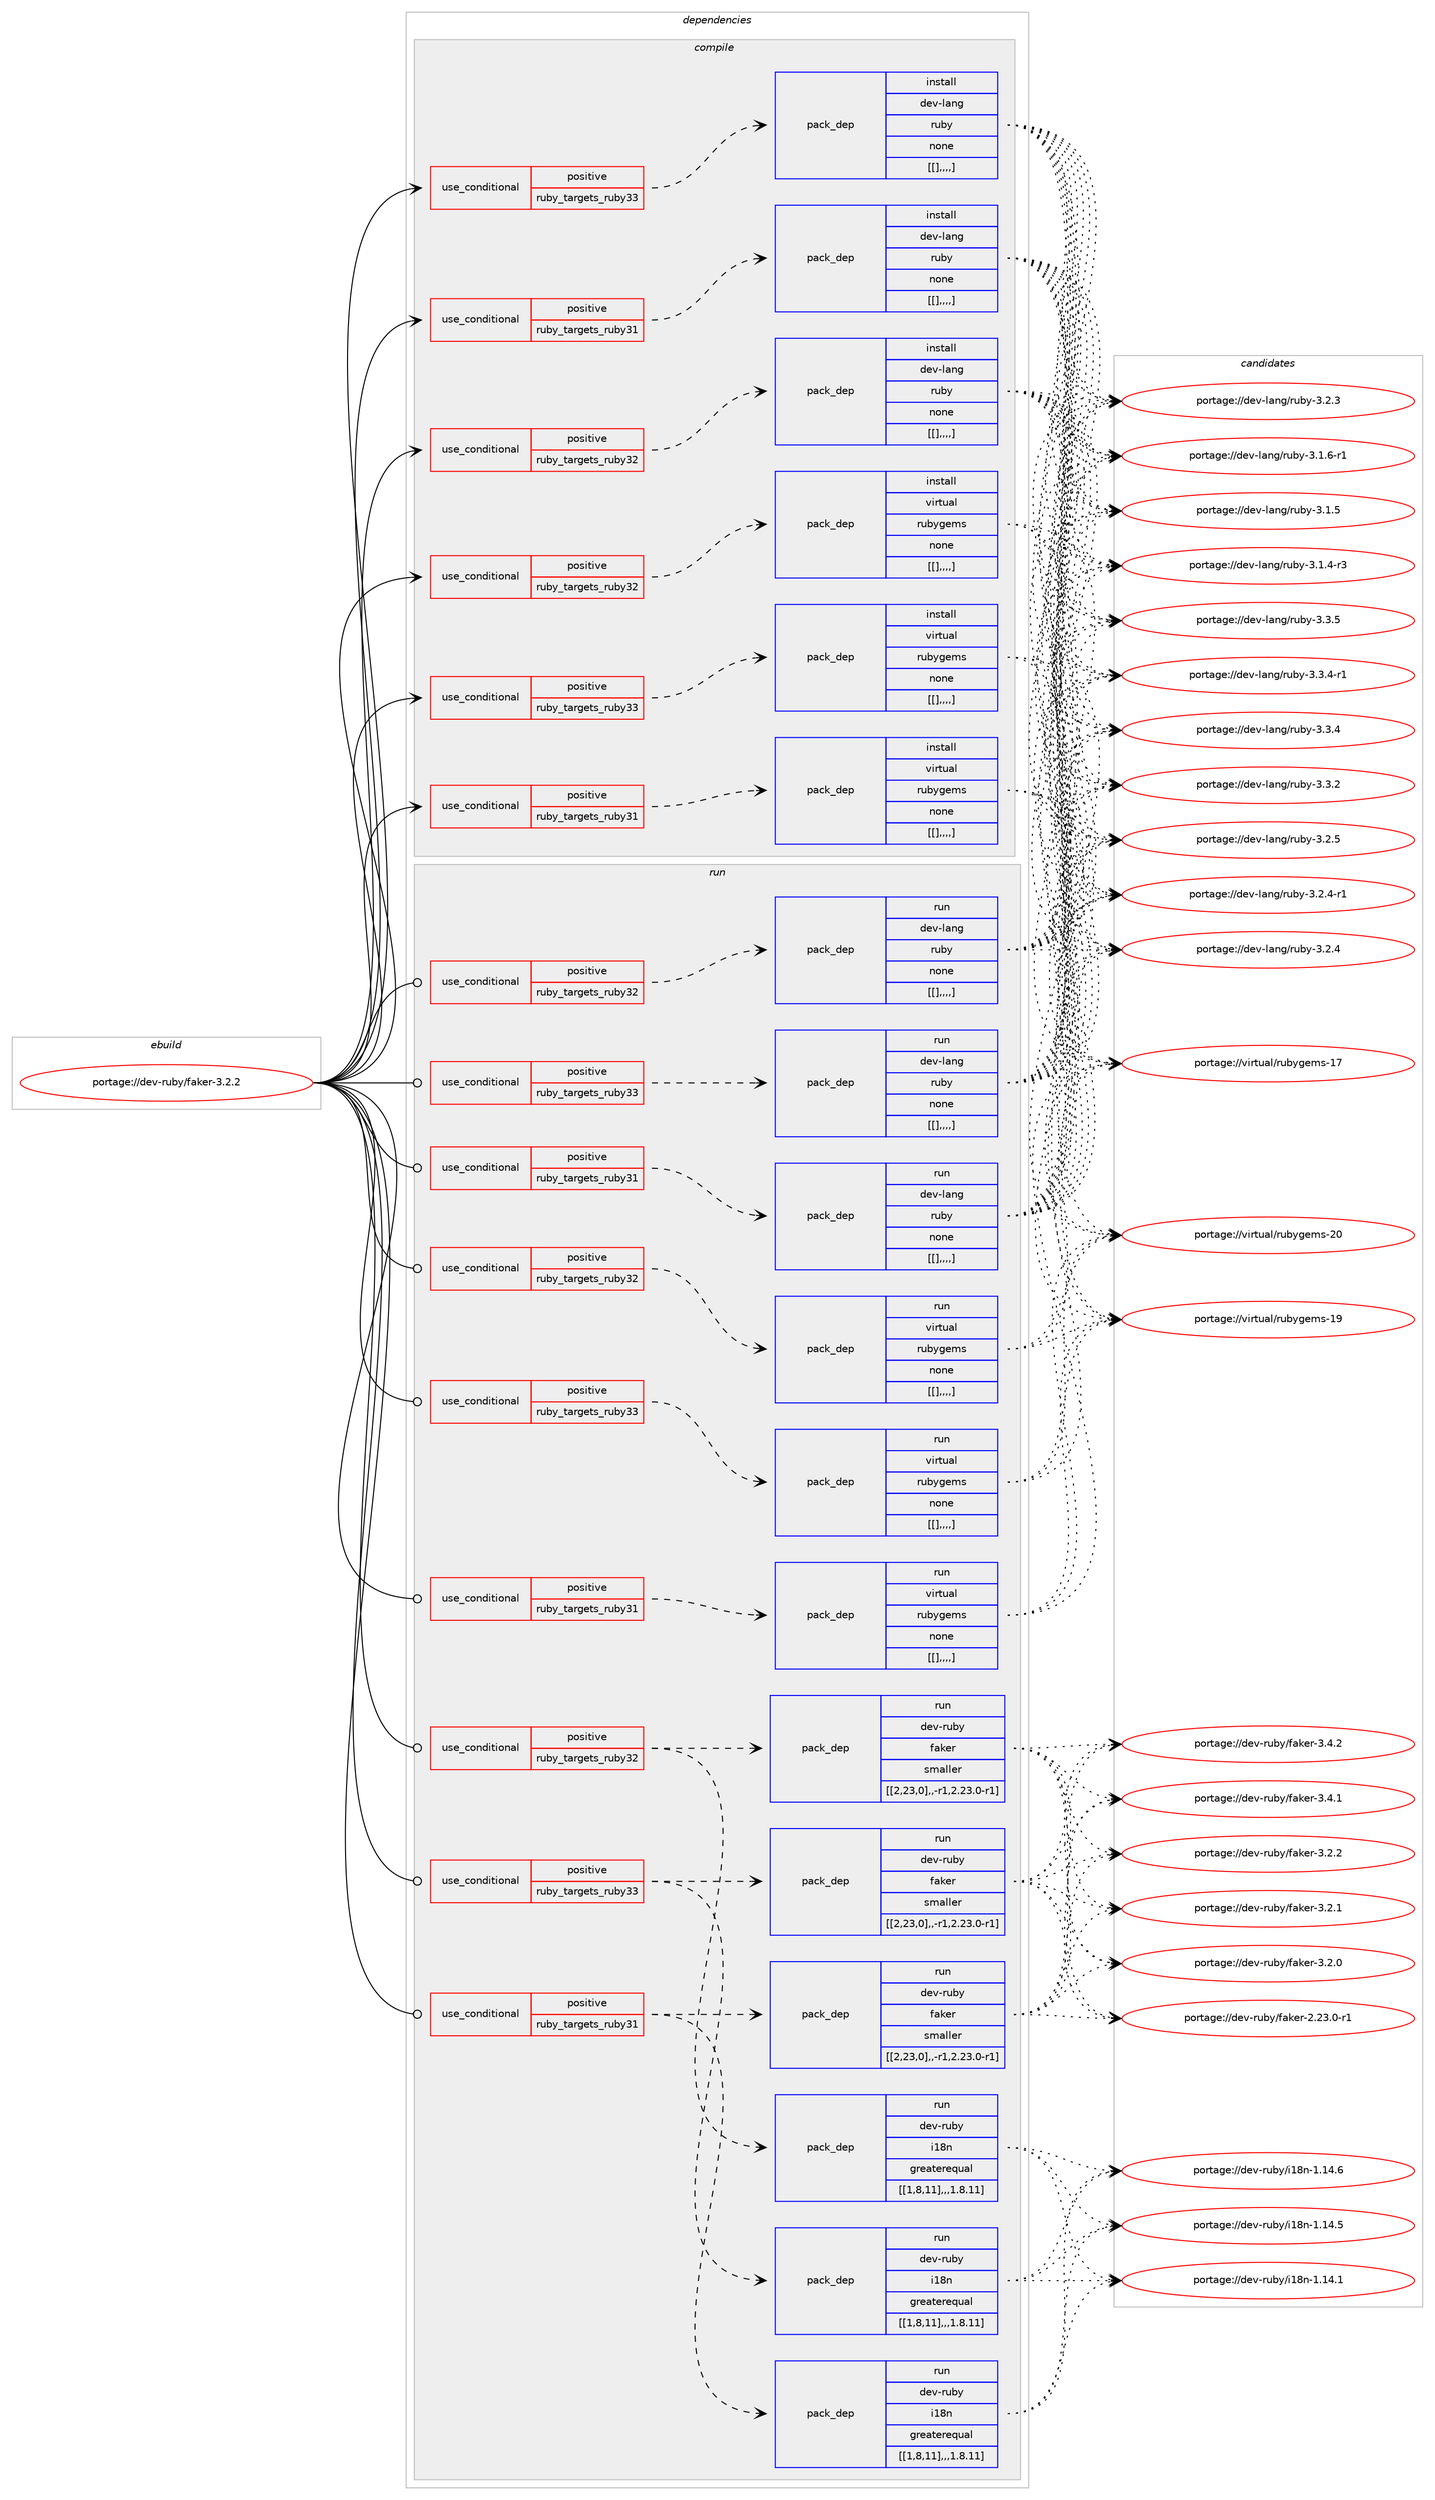 digraph prolog {

# *************
# Graph options
# *************

newrank=true;
concentrate=true;
compound=true;
graph [rankdir=LR,fontname=Helvetica,fontsize=10,ranksep=1.5];#, ranksep=2.5, nodesep=0.2];
edge  [arrowhead=vee];
node  [fontname=Helvetica,fontsize=10];

# **********
# The ebuild
# **********

subgraph cluster_leftcol {
color=gray;
label=<<i>ebuild</i>>;
id [label="portage://dev-ruby/faker-3.2.2", color=red, width=4, href="../dev-ruby/faker-3.2.2.svg"];
}

# ****************
# The dependencies
# ****************

subgraph cluster_midcol {
color=gray;
label=<<i>dependencies</i>>;
subgraph cluster_compile {
fillcolor="#eeeeee";
style=filled;
label=<<i>compile</i>>;
subgraph cond51358 {
dependency193257 [label=<<TABLE BORDER="0" CELLBORDER="1" CELLSPACING="0" CELLPADDING="4"><TR><TD ROWSPAN="3" CELLPADDING="10">use_conditional</TD></TR><TR><TD>positive</TD></TR><TR><TD>ruby_targets_ruby31</TD></TR></TABLE>>, shape=none, color=red];
subgraph pack140556 {
dependency193397 [label=<<TABLE BORDER="0" CELLBORDER="1" CELLSPACING="0" CELLPADDING="4" WIDTH="220"><TR><TD ROWSPAN="6" CELLPADDING="30">pack_dep</TD></TR><TR><TD WIDTH="110">install</TD></TR><TR><TD>dev-lang</TD></TR><TR><TD>ruby</TD></TR><TR><TD>none</TD></TR><TR><TD>[[],,,,]</TD></TR></TABLE>>, shape=none, color=blue];
}
dependency193257:e -> dependency193397:w [weight=20,style="dashed",arrowhead="vee"];
}
id:e -> dependency193257:w [weight=20,style="solid",arrowhead="vee"];
subgraph cond51424 {
dependency193403 [label=<<TABLE BORDER="0" CELLBORDER="1" CELLSPACING="0" CELLPADDING="4"><TR><TD ROWSPAN="3" CELLPADDING="10">use_conditional</TD></TR><TR><TD>positive</TD></TR><TR><TD>ruby_targets_ruby31</TD></TR></TABLE>>, shape=none, color=red];
subgraph pack140607 {
dependency193442 [label=<<TABLE BORDER="0" CELLBORDER="1" CELLSPACING="0" CELLPADDING="4" WIDTH="220"><TR><TD ROWSPAN="6" CELLPADDING="30">pack_dep</TD></TR><TR><TD WIDTH="110">install</TD></TR><TR><TD>virtual</TD></TR><TR><TD>rubygems</TD></TR><TR><TD>none</TD></TR><TR><TD>[[],,,,]</TD></TR></TABLE>>, shape=none, color=blue];
}
dependency193403:e -> dependency193442:w [weight=20,style="dashed",arrowhead="vee"];
}
id:e -> dependency193403:w [weight=20,style="solid",arrowhead="vee"];
subgraph cond51444 {
dependency193460 [label=<<TABLE BORDER="0" CELLBORDER="1" CELLSPACING="0" CELLPADDING="4"><TR><TD ROWSPAN="3" CELLPADDING="10">use_conditional</TD></TR><TR><TD>positive</TD></TR><TR><TD>ruby_targets_ruby32</TD></TR></TABLE>>, shape=none, color=red];
subgraph pack140629 {
dependency193484 [label=<<TABLE BORDER="0" CELLBORDER="1" CELLSPACING="0" CELLPADDING="4" WIDTH="220"><TR><TD ROWSPAN="6" CELLPADDING="30">pack_dep</TD></TR><TR><TD WIDTH="110">install</TD></TR><TR><TD>dev-lang</TD></TR><TR><TD>ruby</TD></TR><TR><TD>none</TD></TR><TR><TD>[[],,,,]</TD></TR></TABLE>>, shape=none, color=blue];
}
dependency193460:e -> dependency193484:w [weight=20,style="dashed",arrowhead="vee"];
}
id:e -> dependency193460:w [weight=20,style="solid",arrowhead="vee"];
subgraph cond51484 {
dependency193613 [label=<<TABLE BORDER="0" CELLBORDER="1" CELLSPACING="0" CELLPADDING="4"><TR><TD ROWSPAN="3" CELLPADDING="10">use_conditional</TD></TR><TR><TD>positive</TD></TR><TR><TD>ruby_targets_ruby32</TD></TR></TABLE>>, shape=none, color=red];
subgraph pack140710 {
dependency193636 [label=<<TABLE BORDER="0" CELLBORDER="1" CELLSPACING="0" CELLPADDING="4" WIDTH="220"><TR><TD ROWSPAN="6" CELLPADDING="30">pack_dep</TD></TR><TR><TD WIDTH="110">install</TD></TR><TR><TD>virtual</TD></TR><TR><TD>rubygems</TD></TR><TR><TD>none</TD></TR><TR><TD>[[],,,,]</TD></TR></TABLE>>, shape=none, color=blue];
}
dependency193613:e -> dependency193636:w [weight=20,style="dashed",arrowhead="vee"];
}
id:e -> dependency193613:w [weight=20,style="solid",arrowhead="vee"];
subgraph cond51536 {
dependency193676 [label=<<TABLE BORDER="0" CELLBORDER="1" CELLSPACING="0" CELLPADDING="4"><TR><TD ROWSPAN="3" CELLPADDING="10">use_conditional</TD></TR><TR><TD>positive</TD></TR><TR><TD>ruby_targets_ruby33</TD></TR></TABLE>>, shape=none, color=red];
subgraph pack140755 {
dependency194002 [label=<<TABLE BORDER="0" CELLBORDER="1" CELLSPACING="0" CELLPADDING="4" WIDTH="220"><TR><TD ROWSPAN="6" CELLPADDING="30">pack_dep</TD></TR><TR><TD WIDTH="110">install</TD></TR><TR><TD>dev-lang</TD></TR><TR><TD>ruby</TD></TR><TR><TD>none</TD></TR><TR><TD>[[],,,,]</TD></TR></TABLE>>, shape=none, color=blue];
}
dependency193676:e -> dependency194002:w [weight=20,style="dashed",arrowhead="vee"];
}
id:e -> dependency193676:w [weight=20,style="solid",arrowhead="vee"];
subgraph cond51670 {
dependency194007 [label=<<TABLE BORDER="0" CELLBORDER="1" CELLSPACING="0" CELLPADDING="4"><TR><TD ROWSPAN="3" CELLPADDING="10">use_conditional</TD></TR><TR><TD>positive</TD></TR><TR><TD>ruby_targets_ruby33</TD></TR></TABLE>>, shape=none, color=red];
subgraph pack140919 {
dependency194009 [label=<<TABLE BORDER="0" CELLBORDER="1" CELLSPACING="0" CELLPADDING="4" WIDTH="220"><TR><TD ROWSPAN="6" CELLPADDING="30">pack_dep</TD></TR><TR><TD WIDTH="110">install</TD></TR><TR><TD>virtual</TD></TR><TR><TD>rubygems</TD></TR><TR><TD>none</TD></TR><TR><TD>[[],,,,]</TD></TR></TABLE>>, shape=none, color=blue];
}
dependency194007:e -> dependency194009:w [weight=20,style="dashed",arrowhead="vee"];
}
id:e -> dependency194007:w [weight=20,style="solid",arrowhead="vee"];
}
subgraph cluster_compileandrun {
fillcolor="#eeeeee";
style=filled;
label=<<i>compile and run</i>>;
}
subgraph cluster_run {
fillcolor="#eeeeee";
style=filled;
label=<<i>run</i>>;
subgraph cond51673 {
dependency194013 [label=<<TABLE BORDER="0" CELLBORDER="1" CELLSPACING="0" CELLPADDING="4"><TR><TD ROWSPAN="3" CELLPADDING="10">use_conditional</TD></TR><TR><TD>positive</TD></TR><TR><TD>ruby_targets_ruby31</TD></TR></TABLE>>, shape=none, color=red];
subgraph pack140922 {
dependency194015 [label=<<TABLE BORDER="0" CELLBORDER="1" CELLSPACING="0" CELLPADDING="4" WIDTH="220"><TR><TD ROWSPAN="6" CELLPADDING="30">pack_dep</TD></TR><TR><TD WIDTH="110">run</TD></TR><TR><TD>dev-lang</TD></TR><TR><TD>ruby</TD></TR><TR><TD>none</TD></TR><TR><TD>[[],,,,]</TD></TR></TABLE>>, shape=none, color=blue];
}
dependency194013:e -> dependency194015:w [weight=20,style="dashed",arrowhead="vee"];
}
id:e -> dependency194013:w [weight=20,style="solid",arrowhead="odot"];
subgraph cond51675 {
dependency194017 [label=<<TABLE BORDER="0" CELLBORDER="1" CELLSPACING="0" CELLPADDING="4"><TR><TD ROWSPAN="3" CELLPADDING="10">use_conditional</TD></TR><TR><TD>positive</TD></TR><TR><TD>ruby_targets_ruby31</TD></TR></TABLE>>, shape=none, color=red];
subgraph pack140924 {
dependency194018 [label=<<TABLE BORDER="0" CELLBORDER="1" CELLSPACING="0" CELLPADDING="4" WIDTH="220"><TR><TD ROWSPAN="6" CELLPADDING="30">pack_dep</TD></TR><TR><TD WIDTH="110">run</TD></TR><TR><TD>dev-ruby</TD></TR><TR><TD>i18n</TD></TR><TR><TD>greaterequal</TD></TR><TR><TD>[[1,8,11],,,1.8.11]</TD></TR></TABLE>>, shape=none, color=blue];
}
dependency194017:e -> dependency194018:w [weight=20,style="dashed",arrowhead="vee"];
subgraph pack140925 {
dependency194019 [label=<<TABLE BORDER="0" CELLBORDER="1" CELLSPACING="0" CELLPADDING="4" WIDTH="220"><TR><TD ROWSPAN="6" CELLPADDING="30">pack_dep</TD></TR><TR><TD WIDTH="110">run</TD></TR><TR><TD>dev-ruby</TD></TR><TR><TD>faker</TD></TR><TR><TD>smaller</TD></TR><TR><TD>[[2,23,0],,-r1,2.23.0-r1]</TD></TR></TABLE>>, shape=none, color=blue];
}
dependency194017:e -> dependency194019:w [weight=20,style="dashed",arrowhead="vee"];
}
id:e -> dependency194017:w [weight=20,style="solid",arrowhead="odot"];
subgraph cond51676 {
dependency194020 [label=<<TABLE BORDER="0" CELLBORDER="1" CELLSPACING="0" CELLPADDING="4"><TR><TD ROWSPAN="3" CELLPADDING="10">use_conditional</TD></TR><TR><TD>positive</TD></TR><TR><TD>ruby_targets_ruby31</TD></TR></TABLE>>, shape=none, color=red];
subgraph pack140926 {
dependency194021 [label=<<TABLE BORDER="0" CELLBORDER="1" CELLSPACING="0" CELLPADDING="4" WIDTH="220"><TR><TD ROWSPAN="6" CELLPADDING="30">pack_dep</TD></TR><TR><TD WIDTH="110">run</TD></TR><TR><TD>virtual</TD></TR><TR><TD>rubygems</TD></TR><TR><TD>none</TD></TR><TR><TD>[[],,,,]</TD></TR></TABLE>>, shape=none, color=blue];
}
dependency194020:e -> dependency194021:w [weight=20,style="dashed",arrowhead="vee"];
}
id:e -> dependency194020:w [weight=20,style="solid",arrowhead="odot"];
subgraph cond51684 {
dependency194042 [label=<<TABLE BORDER="0" CELLBORDER="1" CELLSPACING="0" CELLPADDING="4"><TR><TD ROWSPAN="3" CELLPADDING="10">use_conditional</TD></TR><TR><TD>positive</TD></TR><TR><TD>ruby_targets_ruby32</TD></TR></TABLE>>, shape=none, color=red];
subgraph pack140944 {
dependency194055 [label=<<TABLE BORDER="0" CELLBORDER="1" CELLSPACING="0" CELLPADDING="4" WIDTH="220"><TR><TD ROWSPAN="6" CELLPADDING="30">pack_dep</TD></TR><TR><TD WIDTH="110">run</TD></TR><TR><TD>dev-lang</TD></TR><TR><TD>ruby</TD></TR><TR><TD>none</TD></TR><TR><TD>[[],,,,]</TD></TR></TABLE>>, shape=none, color=blue];
}
dependency194042:e -> dependency194055:w [weight=20,style="dashed",arrowhead="vee"];
}
id:e -> dependency194042:w [weight=20,style="solid",arrowhead="odot"];
subgraph cond51698 {
dependency194064 [label=<<TABLE BORDER="0" CELLBORDER="1" CELLSPACING="0" CELLPADDING="4"><TR><TD ROWSPAN="3" CELLPADDING="10">use_conditional</TD></TR><TR><TD>positive</TD></TR><TR><TD>ruby_targets_ruby32</TD></TR></TABLE>>, shape=none, color=red];
subgraph pack140952 {
dependency194072 [label=<<TABLE BORDER="0" CELLBORDER="1" CELLSPACING="0" CELLPADDING="4" WIDTH="220"><TR><TD ROWSPAN="6" CELLPADDING="30">pack_dep</TD></TR><TR><TD WIDTH="110">run</TD></TR><TR><TD>dev-ruby</TD></TR><TR><TD>i18n</TD></TR><TR><TD>greaterequal</TD></TR><TR><TD>[[1,8,11],,,1.8.11]</TD></TR></TABLE>>, shape=none, color=blue];
}
dependency194064:e -> dependency194072:w [weight=20,style="dashed",arrowhead="vee"];
subgraph pack140957 {
dependency194077 [label=<<TABLE BORDER="0" CELLBORDER="1" CELLSPACING="0" CELLPADDING="4" WIDTH="220"><TR><TD ROWSPAN="6" CELLPADDING="30">pack_dep</TD></TR><TR><TD WIDTH="110">run</TD></TR><TR><TD>dev-ruby</TD></TR><TR><TD>faker</TD></TR><TR><TD>smaller</TD></TR><TR><TD>[[2,23,0],,-r1,2.23.0-r1]</TD></TR></TABLE>>, shape=none, color=blue];
}
dependency194064:e -> dependency194077:w [weight=20,style="dashed",arrowhead="vee"];
}
id:e -> dependency194064:w [weight=20,style="solid",arrowhead="odot"];
subgraph cond51705 {
dependency194084 [label=<<TABLE BORDER="0" CELLBORDER="1" CELLSPACING="0" CELLPADDING="4"><TR><TD ROWSPAN="3" CELLPADDING="10">use_conditional</TD></TR><TR><TD>positive</TD></TR><TR><TD>ruby_targets_ruby32</TD></TR></TABLE>>, shape=none, color=red];
subgraph pack140962 {
dependency194090 [label=<<TABLE BORDER="0" CELLBORDER="1" CELLSPACING="0" CELLPADDING="4" WIDTH="220"><TR><TD ROWSPAN="6" CELLPADDING="30">pack_dep</TD></TR><TR><TD WIDTH="110">run</TD></TR><TR><TD>virtual</TD></TR><TR><TD>rubygems</TD></TR><TR><TD>none</TD></TR><TR><TD>[[],,,,]</TD></TR></TABLE>>, shape=none, color=blue];
}
dependency194084:e -> dependency194090:w [weight=20,style="dashed",arrowhead="vee"];
}
id:e -> dependency194084:w [weight=20,style="solid",arrowhead="odot"];
subgraph cond51711 {
dependency194095 [label=<<TABLE BORDER="0" CELLBORDER="1" CELLSPACING="0" CELLPADDING="4"><TR><TD ROWSPAN="3" CELLPADDING="10">use_conditional</TD></TR><TR><TD>positive</TD></TR><TR><TD>ruby_targets_ruby33</TD></TR></TABLE>>, shape=none, color=red];
subgraph pack140967 {
dependency194099 [label=<<TABLE BORDER="0" CELLBORDER="1" CELLSPACING="0" CELLPADDING="4" WIDTH="220"><TR><TD ROWSPAN="6" CELLPADDING="30">pack_dep</TD></TR><TR><TD WIDTH="110">run</TD></TR><TR><TD>dev-lang</TD></TR><TR><TD>ruby</TD></TR><TR><TD>none</TD></TR><TR><TD>[[],,,,]</TD></TR></TABLE>>, shape=none, color=blue];
}
dependency194095:e -> dependency194099:w [weight=20,style="dashed",arrowhead="vee"];
}
id:e -> dependency194095:w [weight=20,style="solid",arrowhead="odot"];
subgraph cond51715 {
dependency194107 [label=<<TABLE BORDER="0" CELLBORDER="1" CELLSPACING="0" CELLPADDING="4"><TR><TD ROWSPAN="3" CELLPADDING="10">use_conditional</TD></TR><TR><TD>positive</TD></TR><TR><TD>ruby_targets_ruby33</TD></TR></TABLE>>, shape=none, color=red];
subgraph pack140975 {
dependency194111 [label=<<TABLE BORDER="0" CELLBORDER="1" CELLSPACING="0" CELLPADDING="4" WIDTH="220"><TR><TD ROWSPAN="6" CELLPADDING="30">pack_dep</TD></TR><TR><TD WIDTH="110">run</TD></TR><TR><TD>dev-ruby</TD></TR><TR><TD>i18n</TD></TR><TR><TD>greaterequal</TD></TR><TR><TD>[[1,8,11],,,1.8.11]</TD></TR></TABLE>>, shape=none, color=blue];
}
dependency194107:e -> dependency194111:w [weight=20,style="dashed",arrowhead="vee"];
subgraph pack141087 {
dependency194312 [label=<<TABLE BORDER="0" CELLBORDER="1" CELLSPACING="0" CELLPADDING="4" WIDTH="220"><TR><TD ROWSPAN="6" CELLPADDING="30">pack_dep</TD></TR><TR><TD WIDTH="110">run</TD></TR><TR><TD>dev-ruby</TD></TR><TR><TD>faker</TD></TR><TR><TD>smaller</TD></TR><TR><TD>[[2,23,0],,-r1,2.23.0-r1]</TD></TR></TABLE>>, shape=none, color=blue];
}
dependency194107:e -> dependency194312:w [weight=20,style="dashed",arrowhead="vee"];
}
id:e -> dependency194107:w [weight=20,style="solid",arrowhead="odot"];
subgraph cond51799 {
dependency194318 [label=<<TABLE BORDER="0" CELLBORDER="1" CELLSPACING="0" CELLPADDING="4"><TR><TD ROWSPAN="3" CELLPADDING="10">use_conditional</TD></TR><TR><TD>positive</TD></TR><TR><TD>ruby_targets_ruby33</TD></TR></TABLE>>, shape=none, color=red];
subgraph pack141091 {
dependency194321 [label=<<TABLE BORDER="0" CELLBORDER="1" CELLSPACING="0" CELLPADDING="4" WIDTH="220"><TR><TD ROWSPAN="6" CELLPADDING="30">pack_dep</TD></TR><TR><TD WIDTH="110">run</TD></TR><TR><TD>virtual</TD></TR><TR><TD>rubygems</TD></TR><TR><TD>none</TD></TR><TR><TD>[[],,,,]</TD></TR></TABLE>>, shape=none, color=blue];
}
dependency194318:e -> dependency194321:w [weight=20,style="dashed",arrowhead="vee"];
}
id:e -> dependency194318:w [weight=20,style="solid",arrowhead="odot"];
}
}

# **************
# The candidates
# **************

subgraph cluster_choices {
rank=same;
color=gray;
label=<<i>candidates</i>>;

subgraph choice140602 {
color=black;
nodesep=1;
choice10010111845108971101034711411798121455146514653 [label="portage://dev-lang/ruby-3.3.5", color=red, width=4,href="../dev-lang/ruby-3.3.5.svg"];
choice100101118451089711010347114117981214551465146524511449 [label="portage://dev-lang/ruby-3.3.4-r1", color=red, width=4,href="../dev-lang/ruby-3.3.4-r1.svg"];
choice10010111845108971101034711411798121455146514652 [label="portage://dev-lang/ruby-3.3.4", color=red, width=4,href="../dev-lang/ruby-3.3.4.svg"];
choice10010111845108971101034711411798121455146514650 [label="portage://dev-lang/ruby-3.3.2", color=red, width=4,href="../dev-lang/ruby-3.3.2.svg"];
choice10010111845108971101034711411798121455146504653 [label="portage://dev-lang/ruby-3.2.5", color=red, width=4,href="../dev-lang/ruby-3.2.5.svg"];
choice100101118451089711010347114117981214551465046524511449 [label="portage://dev-lang/ruby-3.2.4-r1", color=red, width=4,href="../dev-lang/ruby-3.2.4-r1.svg"];
choice10010111845108971101034711411798121455146504652 [label="portage://dev-lang/ruby-3.2.4", color=red, width=4,href="../dev-lang/ruby-3.2.4.svg"];
choice10010111845108971101034711411798121455146504651 [label="portage://dev-lang/ruby-3.2.3", color=red, width=4,href="../dev-lang/ruby-3.2.3.svg"];
choice100101118451089711010347114117981214551464946544511449 [label="portage://dev-lang/ruby-3.1.6-r1", color=red, width=4,href="../dev-lang/ruby-3.1.6-r1.svg"];
choice10010111845108971101034711411798121455146494653 [label="portage://dev-lang/ruby-3.1.5", color=red, width=4,href="../dev-lang/ruby-3.1.5.svg"];
choice100101118451089711010347114117981214551464946524511451 [label="portage://dev-lang/ruby-3.1.4-r3", color=red, width=4,href="../dev-lang/ruby-3.1.4-r3.svg"];
dependency193397:e -> choice10010111845108971101034711411798121455146514653:w [style=dotted,weight="100"];
dependency193397:e -> choice100101118451089711010347114117981214551465146524511449:w [style=dotted,weight="100"];
dependency193397:e -> choice10010111845108971101034711411798121455146514652:w [style=dotted,weight="100"];
dependency193397:e -> choice10010111845108971101034711411798121455146514650:w [style=dotted,weight="100"];
dependency193397:e -> choice10010111845108971101034711411798121455146504653:w [style=dotted,weight="100"];
dependency193397:e -> choice100101118451089711010347114117981214551465046524511449:w [style=dotted,weight="100"];
dependency193397:e -> choice10010111845108971101034711411798121455146504652:w [style=dotted,weight="100"];
dependency193397:e -> choice10010111845108971101034711411798121455146504651:w [style=dotted,weight="100"];
dependency193397:e -> choice100101118451089711010347114117981214551464946544511449:w [style=dotted,weight="100"];
dependency193397:e -> choice10010111845108971101034711411798121455146494653:w [style=dotted,weight="100"];
dependency193397:e -> choice100101118451089711010347114117981214551464946524511451:w [style=dotted,weight="100"];
}
subgraph choice140751 {
color=black;
nodesep=1;
choice118105114116117971084711411798121103101109115455048 [label="portage://virtual/rubygems-20", color=red, width=4,href="../virtual/rubygems-20.svg"];
choice118105114116117971084711411798121103101109115454957 [label="portage://virtual/rubygems-19", color=red, width=4,href="../virtual/rubygems-19.svg"];
choice118105114116117971084711411798121103101109115454955 [label="portage://virtual/rubygems-17", color=red, width=4,href="../virtual/rubygems-17.svg"];
dependency193442:e -> choice118105114116117971084711411798121103101109115455048:w [style=dotted,weight="100"];
dependency193442:e -> choice118105114116117971084711411798121103101109115454957:w [style=dotted,weight="100"];
dependency193442:e -> choice118105114116117971084711411798121103101109115454955:w [style=dotted,weight="100"];
}
subgraph choice140758 {
color=black;
nodesep=1;
choice10010111845108971101034711411798121455146514653 [label="portage://dev-lang/ruby-3.3.5", color=red, width=4,href="../dev-lang/ruby-3.3.5.svg"];
choice100101118451089711010347114117981214551465146524511449 [label="portage://dev-lang/ruby-3.3.4-r1", color=red, width=4,href="../dev-lang/ruby-3.3.4-r1.svg"];
choice10010111845108971101034711411798121455146514652 [label="portage://dev-lang/ruby-3.3.4", color=red, width=4,href="../dev-lang/ruby-3.3.4.svg"];
choice10010111845108971101034711411798121455146514650 [label="portage://dev-lang/ruby-3.3.2", color=red, width=4,href="../dev-lang/ruby-3.3.2.svg"];
choice10010111845108971101034711411798121455146504653 [label="portage://dev-lang/ruby-3.2.5", color=red, width=4,href="../dev-lang/ruby-3.2.5.svg"];
choice100101118451089711010347114117981214551465046524511449 [label="portage://dev-lang/ruby-3.2.4-r1", color=red, width=4,href="../dev-lang/ruby-3.2.4-r1.svg"];
choice10010111845108971101034711411798121455146504652 [label="portage://dev-lang/ruby-3.2.4", color=red, width=4,href="../dev-lang/ruby-3.2.4.svg"];
choice10010111845108971101034711411798121455146504651 [label="portage://dev-lang/ruby-3.2.3", color=red, width=4,href="../dev-lang/ruby-3.2.3.svg"];
choice100101118451089711010347114117981214551464946544511449 [label="portage://dev-lang/ruby-3.1.6-r1", color=red, width=4,href="../dev-lang/ruby-3.1.6-r1.svg"];
choice10010111845108971101034711411798121455146494653 [label="portage://dev-lang/ruby-3.1.5", color=red, width=4,href="../dev-lang/ruby-3.1.5.svg"];
choice100101118451089711010347114117981214551464946524511451 [label="portage://dev-lang/ruby-3.1.4-r3", color=red, width=4,href="../dev-lang/ruby-3.1.4-r3.svg"];
dependency193484:e -> choice10010111845108971101034711411798121455146514653:w [style=dotted,weight="100"];
dependency193484:e -> choice100101118451089711010347114117981214551465146524511449:w [style=dotted,weight="100"];
dependency193484:e -> choice10010111845108971101034711411798121455146514652:w [style=dotted,weight="100"];
dependency193484:e -> choice10010111845108971101034711411798121455146514650:w [style=dotted,weight="100"];
dependency193484:e -> choice10010111845108971101034711411798121455146504653:w [style=dotted,weight="100"];
dependency193484:e -> choice100101118451089711010347114117981214551465046524511449:w [style=dotted,weight="100"];
dependency193484:e -> choice10010111845108971101034711411798121455146504652:w [style=dotted,weight="100"];
dependency193484:e -> choice10010111845108971101034711411798121455146504651:w [style=dotted,weight="100"];
dependency193484:e -> choice100101118451089711010347114117981214551464946544511449:w [style=dotted,weight="100"];
dependency193484:e -> choice10010111845108971101034711411798121455146494653:w [style=dotted,weight="100"];
dependency193484:e -> choice100101118451089711010347114117981214551464946524511451:w [style=dotted,weight="100"];
}
subgraph choice140867 {
color=black;
nodesep=1;
choice118105114116117971084711411798121103101109115455048 [label="portage://virtual/rubygems-20", color=red, width=4,href="../virtual/rubygems-20.svg"];
choice118105114116117971084711411798121103101109115454957 [label="portage://virtual/rubygems-19", color=red, width=4,href="../virtual/rubygems-19.svg"];
choice118105114116117971084711411798121103101109115454955 [label="portage://virtual/rubygems-17", color=red, width=4,href="../virtual/rubygems-17.svg"];
dependency193636:e -> choice118105114116117971084711411798121103101109115455048:w [style=dotted,weight="100"];
dependency193636:e -> choice118105114116117971084711411798121103101109115454957:w [style=dotted,weight="100"];
dependency193636:e -> choice118105114116117971084711411798121103101109115454955:w [style=dotted,weight="100"];
}
subgraph choice140870 {
color=black;
nodesep=1;
choice10010111845108971101034711411798121455146514653 [label="portage://dev-lang/ruby-3.3.5", color=red, width=4,href="../dev-lang/ruby-3.3.5.svg"];
choice100101118451089711010347114117981214551465146524511449 [label="portage://dev-lang/ruby-3.3.4-r1", color=red, width=4,href="../dev-lang/ruby-3.3.4-r1.svg"];
choice10010111845108971101034711411798121455146514652 [label="portage://dev-lang/ruby-3.3.4", color=red, width=4,href="../dev-lang/ruby-3.3.4.svg"];
choice10010111845108971101034711411798121455146514650 [label="portage://dev-lang/ruby-3.3.2", color=red, width=4,href="../dev-lang/ruby-3.3.2.svg"];
choice10010111845108971101034711411798121455146504653 [label="portage://dev-lang/ruby-3.2.5", color=red, width=4,href="../dev-lang/ruby-3.2.5.svg"];
choice100101118451089711010347114117981214551465046524511449 [label="portage://dev-lang/ruby-3.2.4-r1", color=red, width=4,href="../dev-lang/ruby-3.2.4-r1.svg"];
choice10010111845108971101034711411798121455146504652 [label="portage://dev-lang/ruby-3.2.4", color=red, width=4,href="../dev-lang/ruby-3.2.4.svg"];
choice10010111845108971101034711411798121455146504651 [label="portage://dev-lang/ruby-3.2.3", color=red, width=4,href="../dev-lang/ruby-3.2.3.svg"];
choice100101118451089711010347114117981214551464946544511449 [label="portage://dev-lang/ruby-3.1.6-r1", color=red, width=4,href="../dev-lang/ruby-3.1.6-r1.svg"];
choice10010111845108971101034711411798121455146494653 [label="portage://dev-lang/ruby-3.1.5", color=red, width=4,href="../dev-lang/ruby-3.1.5.svg"];
choice100101118451089711010347114117981214551464946524511451 [label="portage://dev-lang/ruby-3.1.4-r3", color=red, width=4,href="../dev-lang/ruby-3.1.4-r3.svg"];
dependency194002:e -> choice10010111845108971101034711411798121455146514653:w [style=dotted,weight="100"];
dependency194002:e -> choice100101118451089711010347114117981214551465146524511449:w [style=dotted,weight="100"];
dependency194002:e -> choice10010111845108971101034711411798121455146514652:w [style=dotted,weight="100"];
dependency194002:e -> choice10010111845108971101034711411798121455146514650:w [style=dotted,weight="100"];
dependency194002:e -> choice10010111845108971101034711411798121455146504653:w [style=dotted,weight="100"];
dependency194002:e -> choice100101118451089711010347114117981214551465046524511449:w [style=dotted,weight="100"];
dependency194002:e -> choice10010111845108971101034711411798121455146504652:w [style=dotted,weight="100"];
dependency194002:e -> choice10010111845108971101034711411798121455146504651:w [style=dotted,weight="100"];
dependency194002:e -> choice100101118451089711010347114117981214551464946544511449:w [style=dotted,weight="100"];
dependency194002:e -> choice10010111845108971101034711411798121455146494653:w [style=dotted,weight="100"];
dependency194002:e -> choice100101118451089711010347114117981214551464946524511451:w [style=dotted,weight="100"];
}
subgraph choice140881 {
color=black;
nodesep=1;
choice118105114116117971084711411798121103101109115455048 [label="portage://virtual/rubygems-20", color=red, width=4,href="../virtual/rubygems-20.svg"];
choice118105114116117971084711411798121103101109115454957 [label="portage://virtual/rubygems-19", color=red, width=4,href="../virtual/rubygems-19.svg"];
choice118105114116117971084711411798121103101109115454955 [label="portage://virtual/rubygems-17", color=red, width=4,href="../virtual/rubygems-17.svg"];
dependency194009:e -> choice118105114116117971084711411798121103101109115455048:w [style=dotted,weight="100"];
dependency194009:e -> choice118105114116117971084711411798121103101109115454957:w [style=dotted,weight="100"];
dependency194009:e -> choice118105114116117971084711411798121103101109115454955:w [style=dotted,weight="100"];
}
subgraph choice140884 {
color=black;
nodesep=1;
choice10010111845108971101034711411798121455146514653 [label="portage://dev-lang/ruby-3.3.5", color=red, width=4,href="../dev-lang/ruby-3.3.5.svg"];
choice100101118451089711010347114117981214551465146524511449 [label="portage://dev-lang/ruby-3.3.4-r1", color=red, width=4,href="../dev-lang/ruby-3.3.4-r1.svg"];
choice10010111845108971101034711411798121455146514652 [label="portage://dev-lang/ruby-3.3.4", color=red, width=4,href="../dev-lang/ruby-3.3.4.svg"];
choice10010111845108971101034711411798121455146514650 [label="portage://dev-lang/ruby-3.3.2", color=red, width=4,href="../dev-lang/ruby-3.3.2.svg"];
choice10010111845108971101034711411798121455146504653 [label="portage://dev-lang/ruby-3.2.5", color=red, width=4,href="../dev-lang/ruby-3.2.5.svg"];
choice100101118451089711010347114117981214551465046524511449 [label="portage://dev-lang/ruby-3.2.4-r1", color=red, width=4,href="../dev-lang/ruby-3.2.4-r1.svg"];
choice10010111845108971101034711411798121455146504652 [label="portage://dev-lang/ruby-3.2.4", color=red, width=4,href="../dev-lang/ruby-3.2.4.svg"];
choice10010111845108971101034711411798121455146504651 [label="portage://dev-lang/ruby-3.2.3", color=red, width=4,href="../dev-lang/ruby-3.2.3.svg"];
choice100101118451089711010347114117981214551464946544511449 [label="portage://dev-lang/ruby-3.1.6-r1", color=red, width=4,href="../dev-lang/ruby-3.1.6-r1.svg"];
choice10010111845108971101034711411798121455146494653 [label="portage://dev-lang/ruby-3.1.5", color=red, width=4,href="../dev-lang/ruby-3.1.5.svg"];
choice100101118451089711010347114117981214551464946524511451 [label="portage://dev-lang/ruby-3.1.4-r3", color=red, width=4,href="../dev-lang/ruby-3.1.4-r3.svg"];
dependency194015:e -> choice10010111845108971101034711411798121455146514653:w [style=dotted,weight="100"];
dependency194015:e -> choice100101118451089711010347114117981214551465146524511449:w [style=dotted,weight="100"];
dependency194015:e -> choice10010111845108971101034711411798121455146514652:w [style=dotted,weight="100"];
dependency194015:e -> choice10010111845108971101034711411798121455146514650:w [style=dotted,weight="100"];
dependency194015:e -> choice10010111845108971101034711411798121455146504653:w [style=dotted,weight="100"];
dependency194015:e -> choice100101118451089711010347114117981214551465046524511449:w [style=dotted,weight="100"];
dependency194015:e -> choice10010111845108971101034711411798121455146504652:w [style=dotted,weight="100"];
dependency194015:e -> choice10010111845108971101034711411798121455146504651:w [style=dotted,weight="100"];
dependency194015:e -> choice100101118451089711010347114117981214551464946544511449:w [style=dotted,weight="100"];
dependency194015:e -> choice10010111845108971101034711411798121455146494653:w [style=dotted,weight="100"];
dependency194015:e -> choice100101118451089711010347114117981214551464946524511451:w [style=dotted,weight="100"];
}
subgraph choice140888 {
color=black;
nodesep=1;
choice100101118451141179812147105495611045494649524654 [label="portage://dev-ruby/i18n-1.14.6", color=red, width=4,href="../dev-ruby/i18n-1.14.6.svg"];
choice100101118451141179812147105495611045494649524653 [label="portage://dev-ruby/i18n-1.14.5", color=red, width=4,href="../dev-ruby/i18n-1.14.5.svg"];
choice100101118451141179812147105495611045494649524649 [label="portage://dev-ruby/i18n-1.14.1", color=red, width=4,href="../dev-ruby/i18n-1.14.1.svg"];
dependency194018:e -> choice100101118451141179812147105495611045494649524654:w [style=dotted,weight="100"];
dependency194018:e -> choice100101118451141179812147105495611045494649524653:w [style=dotted,weight="100"];
dependency194018:e -> choice100101118451141179812147105495611045494649524649:w [style=dotted,weight="100"];
}
subgraph choice140973 {
color=black;
nodesep=1;
choice10010111845114117981214710297107101114455146524650 [label="portage://dev-ruby/faker-3.4.2", color=red, width=4,href="../dev-ruby/faker-3.4.2.svg"];
choice10010111845114117981214710297107101114455146524649 [label="portage://dev-ruby/faker-3.4.1", color=red, width=4,href="../dev-ruby/faker-3.4.1.svg"];
choice10010111845114117981214710297107101114455146504650 [label="portage://dev-ruby/faker-3.2.2", color=red, width=4,href="../dev-ruby/faker-3.2.2.svg"];
choice10010111845114117981214710297107101114455146504649 [label="portage://dev-ruby/faker-3.2.1", color=red, width=4,href="../dev-ruby/faker-3.2.1.svg"];
choice10010111845114117981214710297107101114455146504648 [label="portage://dev-ruby/faker-3.2.0", color=red, width=4,href="../dev-ruby/faker-3.2.0.svg"];
choice10010111845114117981214710297107101114455046505146484511449 [label="portage://dev-ruby/faker-2.23.0-r1", color=red, width=4,href="../dev-ruby/faker-2.23.0-r1.svg"];
dependency194019:e -> choice10010111845114117981214710297107101114455146524650:w [style=dotted,weight="100"];
dependency194019:e -> choice10010111845114117981214710297107101114455146524649:w [style=dotted,weight="100"];
dependency194019:e -> choice10010111845114117981214710297107101114455146504650:w [style=dotted,weight="100"];
dependency194019:e -> choice10010111845114117981214710297107101114455146504649:w [style=dotted,weight="100"];
dependency194019:e -> choice10010111845114117981214710297107101114455146504648:w [style=dotted,weight="100"];
dependency194019:e -> choice10010111845114117981214710297107101114455046505146484511449:w [style=dotted,weight="100"];
}
subgraph choice140983 {
color=black;
nodesep=1;
choice118105114116117971084711411798121103101109115455048 [label="portage://virtual/rubygems-20", color=red, width=4,href="../virtual/rubygems-20.svg"];
choice118105114116117971084711411798121103101109115454957 [label="portage://virtual/rubygems-19", color=red, width=4,href="../virtual/rubygems-19.svg"];
choice118105114116117971084711411798121103101109115454955 [label="portage://virtual/rubygems-17", color=red, width=4,href="../virtual/rubygems-17.svg"];
dependency194021:e -> choice118105114116117971084711411798121103101109115455048:w [style=dotted,weight="100"];
dependency194021:e -> choice118105114116117971084711411798121103101109115454957:w [style=dotted,weight="100"];
dependency194021:e -> choice118105114116117971084711411798121103101109115454955:w [style=dotted,weight="100"];
}
subgraph choice140987 {
color=black;
nodesep=1;
choice10010111845108971101034711411798121455146514653 [label="portage://dev-lang/ruby-3.3.5", color=red, width=4,href="../dev-lang/ruby-3.3.5.svg"];
choice100101118451089711010347114117981214551465146524511449 [label="portage://dev-lang/ruby-3.3.4-r1", color=red, width=4,href="../dev-lang/ruby-3.3.4-r1.svg"];
choice10010111845108971101034711411798121455146514652 [label="portage://dev-lang/ruby-3.3.4", color=red, width=4,href="../dev-lang/ruby-3.3.4.svg"];
choice10010111845108971101034711411798121455146514650 [label="portage://dev-lang/ruby-3.3.2", color=red, width=4,href="../dev-lang/ruby-3.3.2.svg"];
choice10010111845108971101034711411798121455146504653 [label="portage://dev-lang/ruby-3.2.5", color=red, width=4,href="../dev-lang/ruby-3.2.5.svg"];
choice100101118451089711010347114117981214551465046524511449 [label="portage://dev-lang/ruby-3.2.4-r1", color=red, width=4,href="../dev-lang/ruby-3.2.4-r1.svg"];
choice10010111845108971101034711411798121455146504652 [label="portage://dev-lang/ruby-3.2.4", color=red, width=4,href="../dev-lang/ruby-3.2.4.svg"];
choice10010111845108971101034711411798121455146504651 [label="portage://dev-lang/ruby-3.2.3", color=red, width=4,href="../dev-lang/ruby-3.2.3.svg"];
choice100101118451089711010347114117981214551464946544511449 [label="portage://dev-lang/ruby-3.1.6-r1", color=red, width=4,href="../dev-lang/ruby-3.1.6-r1.svg"];
choice10010111845108971101034711411798121455146494653 [label="portage://dev-lang/ruby-3.1.5", color=red, width=4,href="../dev-lang/ruby-3.1.5.svg"];
choice100101118451089711010347114117981214551464946524511451 [label="portage://dev-lang/ruby-3.1.4-r3", color=red, width=4,href="../dev-lang/ruby-3.1.4-r3.svg"];
dependency194055:e -> choice10010111845108971101034711411798121455146514653:w [style=dotted,weight="100"];
dependency194055:e -> choice100101118451089711010347114117981214551465146524511449:w [style=dotted,weight="100"];
dependency194055:e -> choice10010111845108971101034711411798121455146514652:w [style=dotted,weight="100"];
dependency194055:e -> choice10010111845108971101034711411798121455146514650:w [style=dotted,weight="100"];
dependency194055:e -> choice10010111845108971101034711411798121455146504653:w [style=dotted,weight="100"];
dependency194055:e -> choice100101118451089711010347114117981214551465046524511449:w [style=dotted,weight="100"];
dependency194055:e -> choice10010111845108971101034711411798121455146504652:w [style=dotted,weight="100"];
dependency194055:e -> choice10010111845108971101034711411798121455146504651:w [style=dotted,weight="100"];
dependency194055:e -> choice100101118451089711010347114117981214551464946544511449:w [style=dotted,weight="100"];
dependency194055:e -> choice10010111845108971101034711411798121455146494653:w [style=dotted,weight="100"];
dependency194055:e -> choice100101118451089711010347114117981214551464946524511451:w [style=dotted,weight="100"];
}
subgraph choice141014 {
color=black;
nodesep=1;
choice100101118451141179812147105495611045494649524654 [label="portage://dev-ruby/i18n-1.14.6", color=red, width=4,href="../dev-ruby/i18n-1.14.6.svg"];
choice100101118451141179812147105495611045494649524653 [label="portage://dev-ruby/i18n-1.14.5", color=red, width=4,href="../dev-ruby/i18n-1.14.5.svg"];
choice100101118451141179812147105495611045494649524649 [label="portage://dev-ruby/i18n-1.14.1", color=red, width=4,href="../dev-ruby/i18n-1.14.1.svg"];
dependency194072:e -> choice100101118451141179812147105495611045494649524654:w [style=dotted,weight="100"];
dependency194072:e -> choice100101118451141179812147105495611045494649524653:w [style=dotted,weight="100"];
dependency194072:e -> choice100101118451141179812147105495611045494649524649:w [style=dotted,weight="100"];
}
subgraph choice141016 {
color=black;
nodesep=1;
choice10010111845114117981214710297107101114455146524650 [label="portage://dev-ruby/faker-3.4.2", color=red, width=4,href="../dev-ruby/faker-3.4.2.svg"];
choice10010111845114117981214710297107101114455146524649 [label="portage://dev-ruby/faker-3.4.1", color=red, width=4,href="../dev-ruby/faker-3.4.1.svg"];
choice10010111845114117981214710297107101114455146504650 [label="portage://dev-ruby/faker-3.2.2", color=red, width=4,href="../dev-ruby/faker-3.2.2.svg"];
choice10010111845114117981214710297107101114455146504649 [label="portage://dev-ruby/faker-3.2.1", color=red, width=4,href="../dev-ruby/faker-3.2.1.svg"];
choice10010111845114117981214710297107101114455146504648 [label="portage://dev-ruby/faker-3.2.0", color=red, width=4,href="../dev-ruby/faker-3.2.0.svg"];
choice10010111845114117981214710297107101114455046505146484511449 [label="portage://dev-ruby/faker-2.23.0-r1", color=red, width=4,href="../dev-ruby/faker-2.23.0-r1.svg"];
dependency194077:e -> choice10010111845114117981214710297107101114455146524650:w [style=dotted,weight="100"];
dependency194077:e -> choice10010111845114117981214710297107101114455146524649:w [style=dotted,weight="100"];
dependency194077:e -> choice10010111845114117981214710297107101114455146504650:w [style=dotted,weight="100"];
dependency194077:e -> choice10010111845114117981214710297107101114455146504649:w [style=dotted,weight="100"];
dependency194077:e -> choice10010111845114117981214710297107101114455146504648:w [style=dotted,weight="100"];
dependency194077:e -> choice10010111845114117981214710297107101114455046505146484511449:w [style=dotted,weight="100"];
}
subgraph choice141067 {
color=black;
nodesep=1;
choice118105114116117971084711411798121103101109115455048 [label="portage://virtual/rubygems-20", color=red, width=4,href="../virtual/rubygems-20.svg"];
choice118105114116117971084711411798121103101109115454957 [label="portage://virtual/rubygems-19", color=red, width=4,href="../virtual/rubygems-19.svg"];
choice118105114116117971084711411798121103101109115454955 [label="portage://virtual/rubygems-17", color=red, width=4,href="../virtual/rubygems-17.svg"];
dependency194090:e -> choice118105114116117971084711411798121103101109115455048:w [style=dotted,weight="100"];
dependency194090:e -> choice118105114116117971084711411798121103101109115454957:w [style=dotted,weight="100"];
dependency194090:e -> choice118105114116117971084711411798121103101109115454955:w [style=dotted,weight="100"];
}
subgraph choice141068 {
color=black;
nodesep=1;
choice10010111845108971101034711411798121455146514653 [label="portage://dev-lang/ruby-3.3.5", color=red, width=4,href="../dev-lang/ruby-3.3.5.svg"];
choice100101118451089711010347114117981214551465146524511449 [label="portage://dev-lang/ruby-3.3.4-r1", color=red, width=4,href="../dev-lang/ruby-3.3.4-r1.svg"];
choice10010111845108971101034711411798121455146514652 [label="portage://dev-lang/ruby-3.3.4", color=red, width=4,href="../dev-lang/ruby-3.3.4.svg"];
choice10010111845108971101034711411798121455146514650 [label="portage://dev-lang/ruby-3.3.2", color=red, width=4,href="../dev-lang/ruby-3.3.2.svg"];
choice10010111845108971101034711411798121455146504653 [label="portage://dev-lang/ruby-3.2.5", color=red, width=4,href="../dev-lang/ruby-3.2.5.svg"];
choice100101118451089711010347114117981214551465046524511449 [label="portage://dev-lang/ruby-3.2.4-r1", color=red, width=4,href="../dev-lang/ruby-3.2.4-r1.svg"];
choice10010111845108971101034711411798121455146504652 [label="portage://dev-lang/ruby-3.2.4", color=red, width=4,href="../dev-lang/ruby-3.2.4.svg"];
choice10010111845108971101034711411798121455146504651 [label="portage://dev-lang/ruby-3.2.3", color=red, width=4,href="../dev-lang/ruby-3.2.3.svg"];
choice100101118451089711010347114117981214551464946544511449 [label="portage://dev-lang/ruby-3.1.6-r1", color=red, width=4,href="../dev-lang/ruby-3.1.6-r1.svg"];
choice10010111845108971101034711411798121455146494653 [label="portage://dev-lang/ruby-3.1.5", color=red, width=4,href="../dev-lang/ruby-3.1.5.svg"];
choice100101118451089711010347114117981214551464946524511451 [label="portage://dev-lang/ruby-3.1.4-r3", color=red, width=4,href="../dev-lang/ruby-3.1.4-r3.svg"];
dependency194099:e -> choice10010111845108971101034711411798121455146514653:w [style=dotted,weight="100"];
dependency194099:e -> choice100101118451089711010347114117981214551465146524511449:w [style=dotted,weight="100"];
dependency194099:e -> choice10010111845108971101034711411798121455146514652:w [style=dotted,weight="100"];
dependency194099:e -> choice10010111845108971101034711411798121455146514650:w [style=dotted,weight="100"];
dependency194099:e -> choice10010111845108971101034711411798121455146504653:w [style=dotted,weight="100"];
dependency194099:e -> choice100101118451089711010347114117981214551465046524511449:w [style=dotted,weight="100"];
dependency194099:e -> choice10010111845108971101034711411798121455146504652:w [style=dotted,weight="100"];
dependency194099:e -> choice10010111845108971101034711411798121455146504651:w [style=dotted,weight="100"];
dependency194099:e -> choice100101118451089711010347114117981214551464946544511449:w [style=dotted,weight="100"];
dependency194099:e -> choice10010111845108971101034711411798121455146494653:w [style=dotted,weight="100"];
dependency194099:e -> choice100101118451089711010347114117981214551464946524511451:w [style=dotted,weight="100"];
}
subgraph choice141071 {
color=black;
nodesep=1;
choice100101118451141179812147105495611045494649524654 [label="portage://dev-ruby/i18n-1.14.6", color=red, width=4,href="../dev-ruby/i18n-1.14.6.svg"];
choice100101118451141179812147105495611045494649524653 [label="portage://dev-ruby/i18n-1.14.5", color=red, width=4,href="../dev-ruby/i18n-1.14.5.svg"];
choice100101118451141179812147105495611045494649524649 [label="portage://dev-ruby/i18n-1.14.1", color=red, width=4,href="../dev-ruby/i18n-1.14.1.svg"];
dependency194111:e -> choice100101118451141179812147105495611045494649524654:w [style=dotted,weight="100"];
dependency194111:e -> choice100101118451141179812147105495611045494649524653:w [style=dotted,weight="100"];
dependency194111:e -> choice100101118451141179812147105495611045494649524649:w [style=dotted,weight="100"];
}
subgraph choice141102 {
color=black;
nodesep=1;
choice10010111845114117981214710297107101114455146524650 [label="portage://dev-ruby/faker-3.4.2", color=red, width=4,href="../dev-ruby/faker-3.4.2.svg"];
choice10010111845114117981214710297107101114455146524649 [label="portage://dev-ruby/faker-3.4.1", color=red, width=4,href="../dev-ruby/faker-3.4.1.svg"];
choice10010111845114117981214710297107101114455146504650 [label="portage://dev-ruby/faker-3.2.2", color=red, width=4,href="../dev-ruby/faker-3.2.2.svg"];
choice10010111845114117981214710297107101114455146504649 [label="portage://dev-ruby/faker-3.2.1", color=red, width=4,href="../dev-ruby/faker-3.2.1.svg"];
choice10010111845114117981214710297107101114455146504648 [label="portage://dev-ruby/faker-3.2.0", color=red, width=4,href="../dev-ruby/faker-3.2.0.svg"];
choice10010111845114117981214710297107101114455046505146484511449 [label="portage://dev-ruby/faker-2.23.0-r1", color=red, width=4,href="../dev-ruby/faker-2.23.0-r1.svg"];
dependency194312:e -> choice10010111845114117981214710297107101114455146524650:w [style=dotted,weight="100"];
dependency194312:e -> choice10010111845114117981214710297107101114455146524649:w [style=dotted,weight="100"];
dependency194312:e -> choice10010111845114117981214710297107101114455146504650:w [style=dotted,weight="100"];
dependency194312:e -> choice10010111845114117981214710297107101114455146504649:w [style=dotted,weight="100"];
dependency194312:e -> choice10010111845114117981214710297107101114455146504648:w [style=dotted,weight="100"];
dependency194312:e -> choice10010111845114117981214710297107101114455046505146484511449:w [style=dotted,weight="100"];
}
subgraph choice141106 {
color=black;
nodesep=1;
choice118105114116117971084711411798121103101109115455048 [label="portage://virtual/rubygems-20", color=red, width=4,href="../virtual/rubygems-20.svg"];
choice118105114116117971084711411798121103101109115454957 [label="portage://virtual/rubygems-19", color=red, width=4,href="../virtual/rubygems-19.svg"];
choice118105114116117971084711411798121103101109115454955 [label="portage://virtual/rubygems-17", color=red, width=4,href="../virtual/rubygems-17.svg"];
dependency194321:e -> choice118105114116117971084711411798121103101109115455048:w [style=dotted,weight="100"];
dependency194321:e -> choice118105114116117971084711411798121103101109115454957:w [style=dotted,weight="100"];
dependency194321:e -> choice118105114116117971084711411798121103101109115454955:w [style=dotted,weight="100"];
}
}

}
